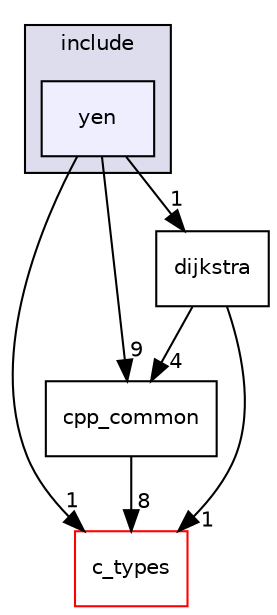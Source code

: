 digraph "yen" {
  compound=true
  node [ fontsize="10", fontname="Helvetica"];
  edge [ labelfontsize="10", labelfontname="Helvetica"];
  subgraph clusterdir_d828925fd371daeaa4c854aa07a3082a {
    graph [ bgcolor="#ddddee", pencolor="black", label="include" fontname="Helvetica", fontsize="10", URL="dir_d828925fd371daeaa4c854aa07a3082a.html"]
  dir_a03f4f5d97428c625b16e8f4e3f1900d [shape=box, label="yen", style="filled", fillcolor="#eeeeff", pencolor="black", URL="dir_a03f4f5d97428c625b16e8f4e3f1900d.html"];
  }
  dir_57c48c3ae7e9c811acaf538a4ef189c4 [shape=box label="cpp_common" URL="dir_57c48c3ae7e9c811acaf538a4ef189c4.html"];
  dir_381fbd6f4991b01d7f9af0ca809d871e [shape=box label="c_types" fillcolor="white" style="filled" color="red" URL="dir_381fbd6f4991b01d7f9af0ca809d871e.html"];
  dir_85656963fa70d023345f3d4e2937c1c1 [shape=box label="dijkstra" URL="dir_85656963fa70d023345f3d4e2937c1c1.html"];
  dir_57c48c3ae7e9c811acaf538a4ef189c4->dir_381fbd6f4991b01d7f9af0ca809d871e [headlabel="8", labeldistance=1.5 headhref="dir_000019_000048.html"];
  dir_a03f4f5d97428c625b16e8f4e3f1900d->dir_57c48c3ae7e9c811acaf538a4ef189c4 [headlabel="9", labeldistance=1.5 headhref="dir_000077_000019.html"];
  dir_a03f4f5d97428c625b16e8f4e3f1900d->dir_381fbd6f4991b01d7f9af0ca809d871e [headlabel="1", labeldistance=1.5 headhref="dir_000077_000048.html"];
  dir_a03f4f5d97428c625b16e8f4e3f1900d->dir_85656963fa70d023345f3d4e2937c1c1 [headlabel="1", labeldistance=1.5 headhref="dir_000077_000076.html"];
  dir_85656963fa70d023345f3d4e2937c1c1->dir_57c48c3ae7e9c811acaf538a4ef189c4 [headlabel="4", labeldistance=1.5 headhref="dir_000076_000019.html"];
  dir_85656963fa70d023345f3d4e2937c1c1->dir_381fbd6f4991b01d7f9af0ca809d871e [headlabel="1", labeldistance=1.5 headhref="dir_000076_000048.html"];
}
